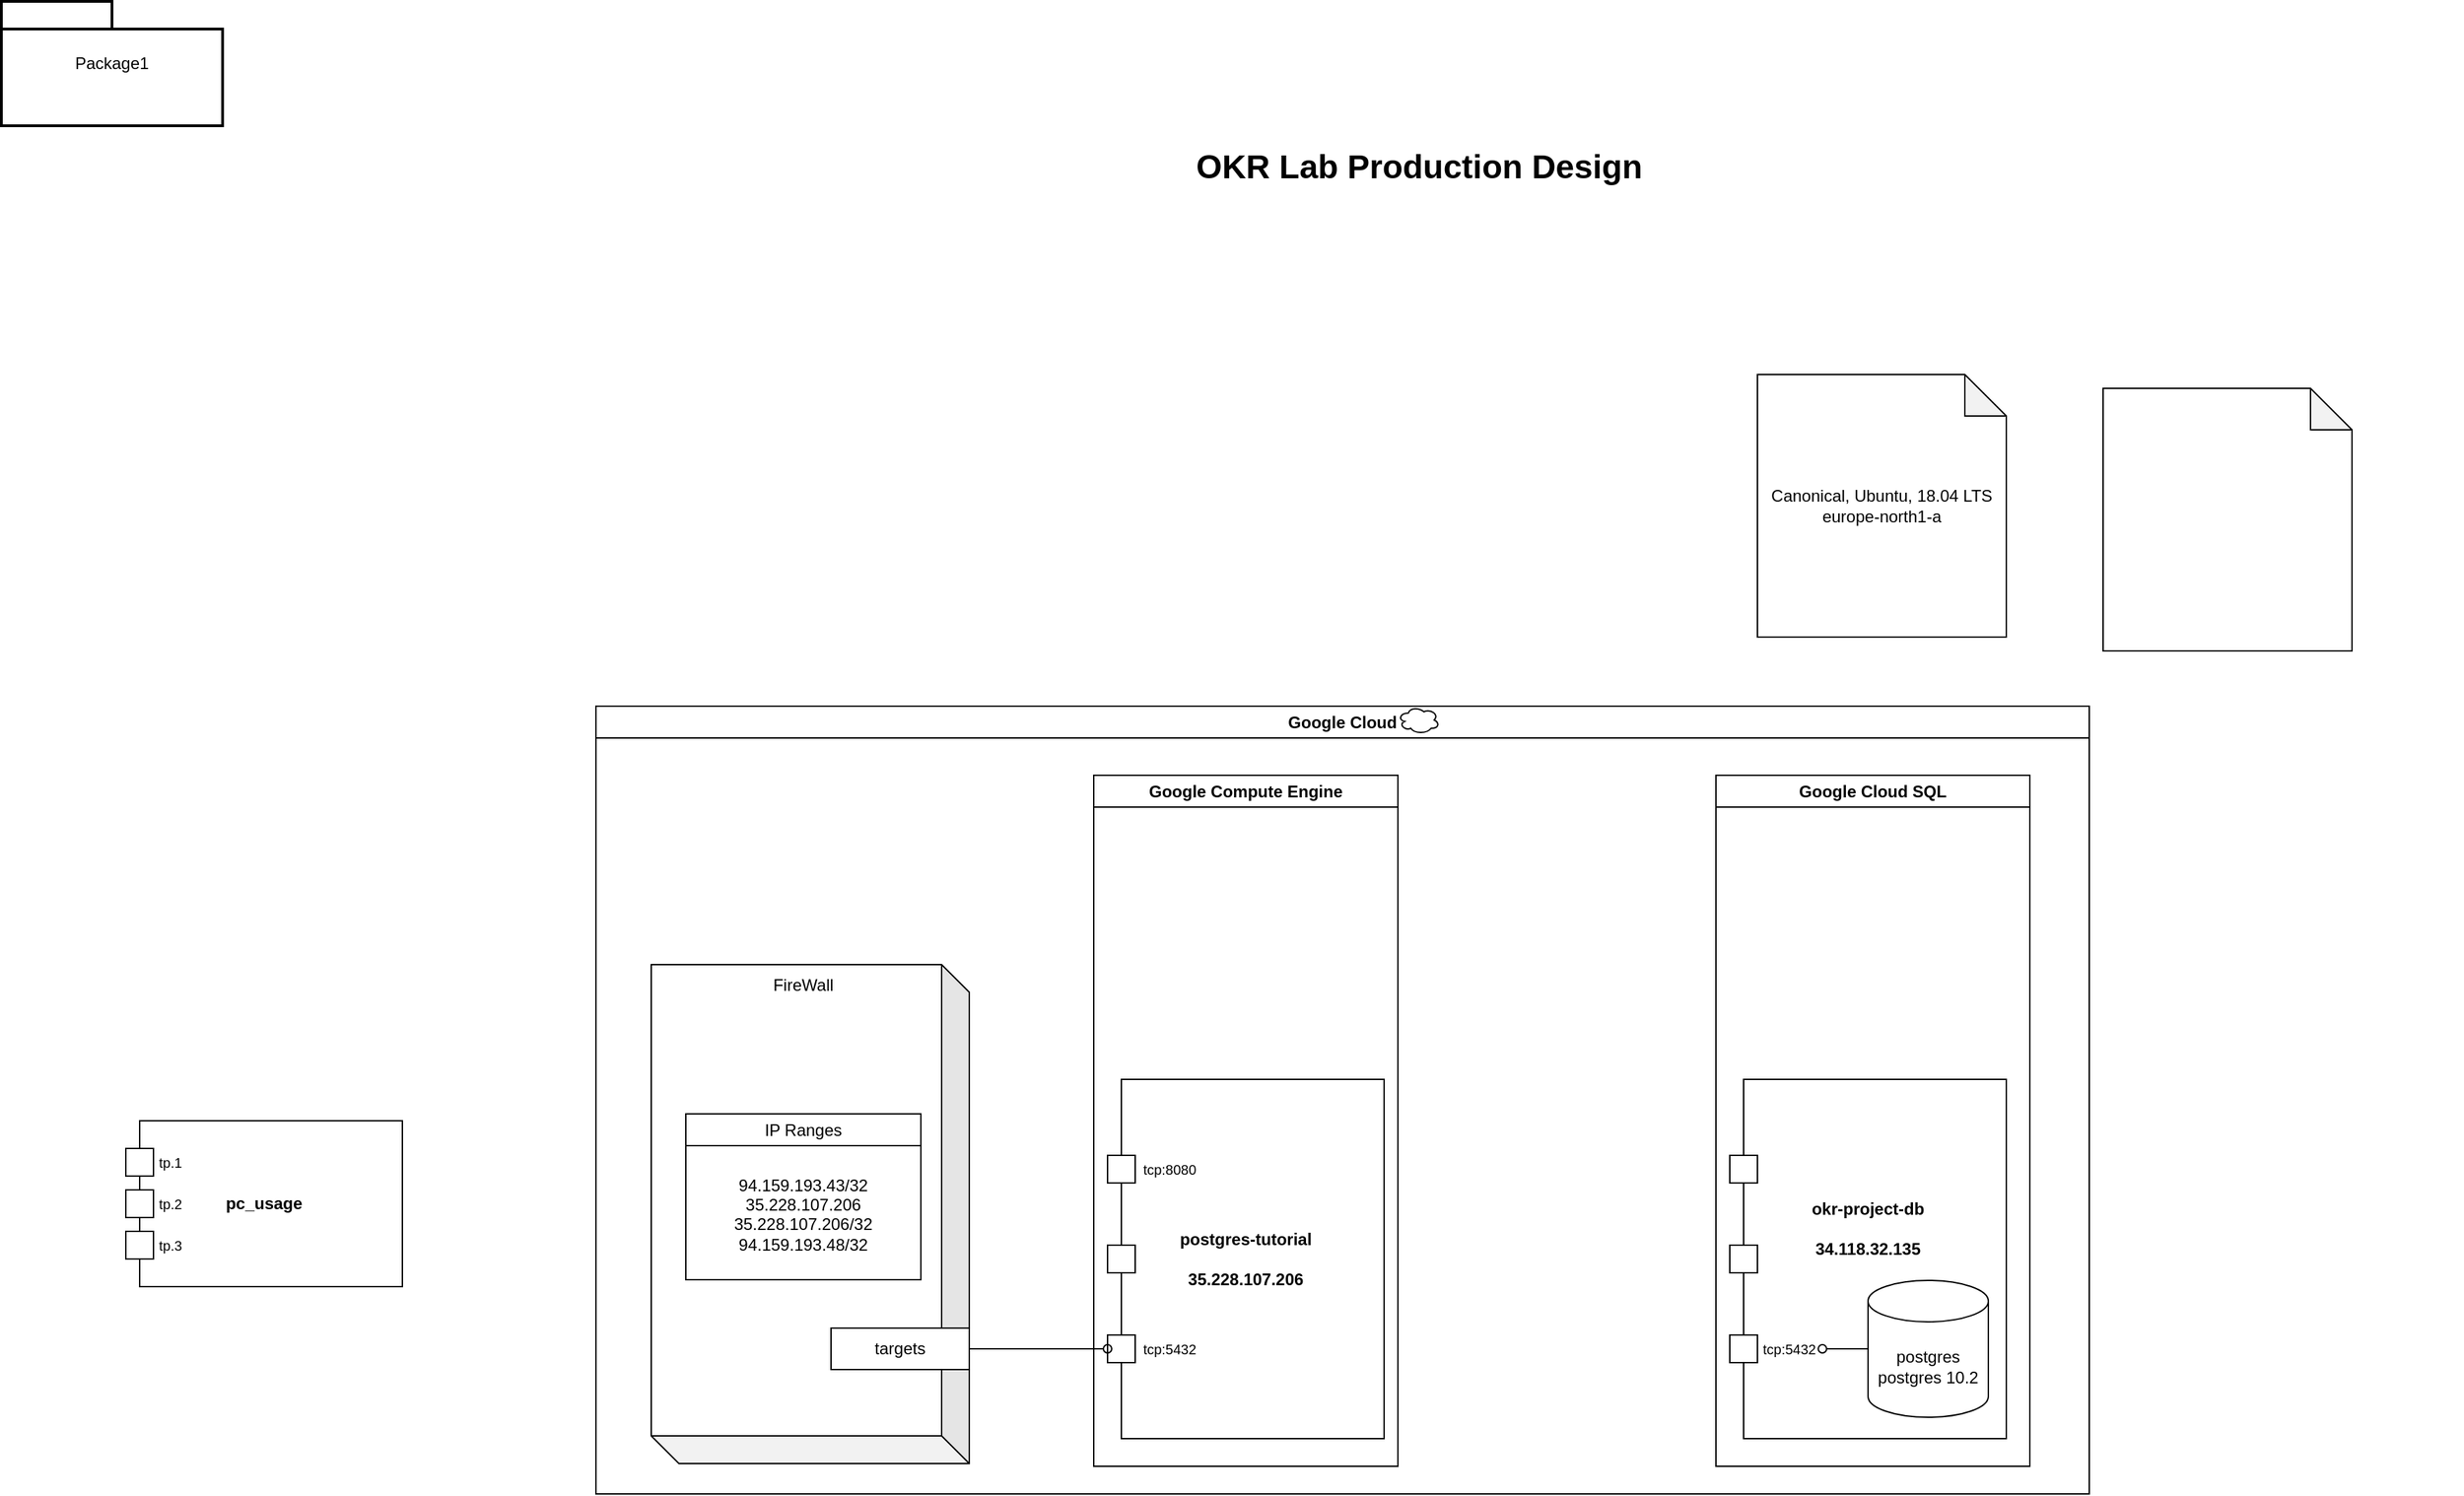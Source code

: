 <mxfile version="20.6.0" type="github">
  <diagram name="Page-1" id="929967ad-93f9-6ef4-fab6-5d389245f69c">
    <mxGraphModel dx="2204" dy="1162" grid="1" gridSize="10" guides="1" tooltips="1" connect="1" arrows="1" fold="1" page="1" pageScale="1.5" pageWidth="1169" pageHeight="826" background="none" math="0" shadow="0">
      <root>
        <mxCell id="0" style=";html=1;" />
        <mxCell id="1" style=";html=1;" parent="0" />
        <mxCell id="cxOItKHasqJnhGXQ3bDC-30" value="Google Cloud" style="swimlane;whiteSpace=wrap;html=1;" vertex="1" parent="1">
          <mxGeometry x="590" y="750" width="1080" height="570" as="geometry" />
        </mxCell>
        <mxCell id="cxOItKHasqJnhGXQ3bDC-36" value="Google Cloud SQL" style="swimlane;whiteSpace=wrap;html=1;" vertex="1" parent="cxOItKHasqJnhGXQ3bDC-30">
          <mxGeometry x="810" y="50" width="227" height="500" as="geometry" />
        </mxCell>
        <mxCell id="cxOItKHasqJnhGXQ3bDC-25" value="&lt;div&gt;&lt;br&gt;&lt;/div&gt;&lt;div&gt;okr-project-db&lt;/div&gt;&lt;br&gt;34.118.32.135&lt;br&gt;&lt;br&gt;&lt;br&gt;&lt;br&gt;&lt;br&gt;" style="html=1;shape=mxgraph.sysml.itemFlowLeft;fontStyle=1;whiteSpace=wrap;align=center;" vertex="1" parent="cxOItKHasqJnhGXQ3bDC-36">
          <mxGeometry x="10" y="220" width="200" height="260" as="geometry" />
        </mxCell>
        <mxCell id="cxOItKHasqJnhGXQ3bDC-26" value="" style="resizable=0;html=1;align=left;spacingLeft=22;verticalAlign=middle;labelPosition=left;verticalLabelPosition=top;labelBackgroundColor=none;fontSize=10" connectable="0" vertex="1" parent="cxOItKHasqJnhGXQ3bDC-25">
          <mxGeometry y="65" as="geometry" />
        </mxCell>
        <mxCell id="cxOItKHasqJnhGXQ3bDC-27" value="" style="resizable=0;html=1;align=left;spacingLeft=22;verticalAlign=middle;labelPosition=left;verticalLabelPosition=top;labelBackgroundColor=none;fontSize=10" connectable="0" vertex="1" parent="cxOItKHasqJnhGXQ3bDC-25">
          <mxGeometry y="130" as="geometry" />
        </mxCell>
        <mxCell id="cxOItKHasqJnhGXQ3bDC-28" value="tcp:5432" style="resizable=0;html=1;align=left;spacingLeft=22;verticalAlign=middle;labelPosition=left;verticalLabelPosition=top;labelBackgroundColor=none;fontSize=10" connectable="0" vertex="1" parent="cxOItKHasqJnhGXQ3bDC-25">
          <mxGeometry y="195" as="geometry" />
        </mxCell>
        <mxCell id="cxOItKHasqJnhGXQ3bDC-43" value="postgres&lt;br&gt;postgres 10.2" style="shape=cylinder3;whiteSpace=wrap;html=1;boundedLbl=1;backgroundOutline=1;size=15;" vertex="1" parent="cxOItKHasqJnhGXQ3bDC-25">
          <mxGeometry x="100" y="145.48" width="87" height="99.05" as="geometry" />
        </mxCell>
        <mxCell id="cxOItKHasqJnhGXQ3bDC-44" style="rounded=0;orthogonalLoop=1;jettySize=auto;html=1;entryX=0.335;entryY=0.75;entryDx=0;entryDy=0;entryPerimeter=0;endArrow=oval;endFill=0;" edge="1" parent="cxOItKHasqJnhGXQ3bDC-25" source="cxOItKHasqJnhGXQ3bDC-43" target="cxOItKHasqJnhGXQ3bDC-25">
          <mxGeometry relative="1" as="geometry">
            <mxPoint x="77" y="200" as="targetPoint" />
          </mxGeometry>
        </mxCell>
        <mxCell id="cxOItKHasqJnhGXQ3bDC-29" value="Google Compute Engine" style="swimlane;whiteSpace=wrap;html=1;" vertex="1" parent="cxOItKHasqJnhGXQ3bDC-30">
          <mxGeometry x="360" y="50" width="220" height="500" as="geometry">
            <mxRectangle x="350" y="50" width="180" height="30" as="alternateBounds" />
          </mxGeometry>
        </mxCell>
        <mxCell id="cxOItKHasqJnhGXQ3bDC-21" value="postgres-tutorial&lt;br style=&quot;&quot;&gt;&lt;br&gt;35.228.107.206" style="html=1;shape=mxgraph.sysml.itemFlowLeft;fontStyle=1;whiteSpace=wrap;align=center;" vertex="1" parent="cxOItKHasqJnhGXQ3bDC-29">
          <mxGeometry x="10" y="220" width="200" height="260" as="geometry" />
        </mxCell>
        <mxCell id="cxOItKHasqJnhGXQ3bDC-22" value="" style="resizable=0;html=1;align=left;spacingLeft=22;verticalAlign=middle;labelPosition=left;verticalLabelPosition=top;labelBackgroundColor=none;fontSize=10" connectable="0" vertex="1" parent="cxOItKHasqJnhGXQ3bDC-21">
          <mxGeometry y="65" as="geometry" />
        </mxCell>
        <mxCell id="cxOItKHasqJnhGXQ3bDC-23" value="" style="resizable=0;html=1;align=left;spacingLeft=22;verticalAlign=middle;labelPosition=left;verticalLabelPosition=top;labelBackgroundColor=none;fontSize=10" connectable="0" vertex="1" parent="cxOItKHasqJnhGXQ3bDC-21">
          <mxGeometry y="130" as="geometry" />
        </mxCell>
        <mxCell id="cxOItKHasqJnhGXQ3bDC-24" value="" style="resizable=0;html=1;align=left;spacingLeft=22;verticalAlign=middle;labelPosition=left;verticalLabelPosition=top;labelBackgroundColor=none;fontSize=10" connectable="0" vertex="1" parent="cxOItKHasqJnhGXQ3bDC-21">
          <mxGeometry y="195" as="geometry" />
        </mxCell>
        <mxCell id="cxOItKHasqJnhGXQ3bDC-49" value="&lt;span style=&quot;font-size: 10px; text-align: left;&quot;&gt;tcp:8080&lt;/span&gt;" style="text;html=1;strokeColor=none;fillColor=none;align=center;verticalAlign=middle;whiteSpace=wrap;rounded=0;" vertex="1" parent="cxOItKHasqJnhGXQ3bDC-21">
          <mxGeometry x="20" y="32.5" width="50" height="65" as="geometry" />
        </mxCell>
        <mxCell id="cxOItKHasqJnhGXQ3bDC-50" value="&lt;span style=&quot;font-size: 10px; text-align: left;&quot;&gt;tcp:5432&lt;/span&gt;" style="text;html=1;strokeColor=none;fillColor=none;align=center;verticalAlign=middle;whiteSpace=wrap;rounded=0;" vertex="1" parent="cxOItKHasqJnhGXQ3bDC-21">
          <mxGeometry x="20" y="162.5" width="50" height="65" as="geometry" />
        </mxCell>
        <mxCell id="cxOItKHasqJnhGXQ3bDC-42" value="" style="shape=cube;whiteSpace=wrap;html=1;boundedLbl=1;backgroundOutline=0.5;darkOpacity=0.05;darkOpacity2=0.1;rotation=-180;" vertex="1" parent="cxOItKHasqJnhGXQ3bDC-30">
          <mxGeometry x="40" y="187" width="230" height="361" as="geometry" />
        </mxCell>
        <mxCell id="cxOItKHasqJnhGXQ3bDC-47" value="FireWall" style="text;html=1;strokeColor=none;fillColor=none;align=center;verticalAlign=middle;whiteSpace=wrap;rounded=0;" vertex="1" parent="cxOItKHasqJnhGXQ3bDC-30">
          <mxGeometry x="120" y="187" width="60" height="30" as="geometry" />
        </mxCell>
        <mxCell id="cxOItKHasqJnhGXQ3bDC-51" value="" style="endArrow=oval;html=1;rounded=0;entryX=0;entryY=0.75;entryDx=0;entryDy=0;exitX=1;exitY=0.5;exitDx=0;exitDy=0;endFill=0;" edge="1" parent="cxOItKHasqJnhGXQ3bDC-30" source="cxOItKHasqJnhGXQ3bDC-52" target="cxOItKHasqJnhGXQ3bDC-21">
          <mxGeometry width="50" height="50" relative="1" as="geometry">
            <mxPoint x="290" y="325" as="sourcePoint" />
            <mxPoint x="340" y="275" as="targetPoint" />
          </mxGeometry>
        </mxCell>
        <mxCell id="cxOItKHasqJnhGXQ3bDC-52" value="targets" style="rounded=0;whiteSpace=wrap;html=1;" vertex="1" parent="cxOItKHasqJnhGXQ3bDC-30">
          <mxGeometry x="170" y="450" width="100" height="30" as="geometry" />
        </mxCell>
        <mxCell id="cxOItKHasqJnhGXQ3bDC-61" value="&lt;span style=&quot;font-weight: normal;&quot;&gt;IP Ranges&lt;/span&gt;" style="swimlane;whiteSpace=wrap;html=1;" vertex="1" parent="cxOItKHasqJnhGXQ3bDC-30">
          <mxGeometry x="65" y="295" width="170" height="120" as="geometry" />
        </mxCell>
        <mxCell id="cxOItKHasqJnhGXQ3bDC-62" value="&lt;span style=&quot;text-align: left;&quot;&gt;94.159.193.43/32&lt;br&gt;&lt;/span&gt;&lt;span style=&quot;text-align: left;&quot;&gt;35.228.107.206&lt;br&gt;&lt;/span&gt;&lt;span style=&quot;text-align: left;&quot;&gt;35.228.107.206/32&lt;br&gt;&lt;/span&gt;&lt;span style=&quot;text-align: left;&quot;&gt;94.159.193.48/32&lt;br&gt;&lt;/span&gt;&lt;span style=&quot;text-align: left;&quot;&gt;&lt;br&gt;&lt;/span&gt;" style="text;html=1;strokeColor=none;fillColor=none;align=center;verticalAlign=middle;whiteSpace=wrap;rounded=0;" vertex="1" parent="cxOItKHasqJnhGXQ3bDC-61">
          <mxGeometry x="20" y="40" width="130" height="80" as="geometry" />
        </mxCell>
        <mxCell id="cxOItKHasqJnhGXQ3bDC-63" value="" style="ellipse;shape=cloud;whiteSpace=wrap;html=1;" vertex="1" parent="cxOItKHasqJnhGXQ3bDC-30">
          <mxGeometry x="580" width="30" height="20" as="geometry" />
        </mxCell>
        <mxCell id="1672d66443f91eb5-23" value="OKR Lab Production Design&lt;br&gt;" style="text;strokeColor=none;fillColor=none;html=1;fontSize=24;fontStyle=1;verticalAlign=middle;align=center;" parent="1" vertex="1">
          <mxGeometry x="430" y="340" width="1510" height="40" as="geometry" />
        </mxCell>
        <mxCell id="cxOItKHasqJnhGXQ3bDC-3" value="Package1" style="shape=folder;tabWidth=80;tabHeight=20;tabPosition=left;strokeWidth=2;html=1;whiteSpace=wrap;align=center;" vertex="1" parent="1">
          <mxGeometry x="160" y="240" width="160" height="90" as="geometry" />
        </mxCell>
        <mxCell id="cxOItKHasqJnhGXQ3bDC-5" value="pc_usage" style="html=1;shape=mxgraph.sysml.itemFlowLeft;fontStyle=1;whiteSpace=wrap;align=center;" vertex="1" parent="1">
          <mxGeometry x="250" y="1050" width="200" height="120" as="geometry" />
        </mxCell>
        <mxCell id="cxOItKHasqJnhGXQ3bDC-6" value="tp.1" style="resizable=0;html=1;align=left;spacingLeft=22;verticalAlign=middle;labelPosition=left;verticalLabelPosition=top;labelBackgroundColor=none;fontSize=10" connectable="0" vertex="1" parent="cxOItKHasqJnhGXQ3bDC-5">
          <mxGeometry y="30" as="geometry" />
        </mxCell>
        <mxCell id="cxOItKHasqJnhGXQ3bDC-7" value="tp.2" style="resizable=0;html=1;align=left;spacingLeft=22;verticalAlign=middle;labelPosition=left;verticalLabelPosition=top;labelBackgroundColor=none;fontSize=10" connectable="0" vertex="1" parent="cxOItKHasqJnhGXQ3bDC-5">
          <mxGeometry y="60" as="geometry" />
        </mxCell>
        <mxCell id="cxOItKHasqJnhGXQ3bDC-8" value="tp.3" style="resizable=0;html=1;align=left;spacingLeft=22;verticalAlign=middle;labelPosition=left;verticalLabelPosition=top;labelBackgroundColor=none;fontSize=10" connectable="0" vertex="1" parent="cxOItKHasqJnhGXQ3bDC-5">
          <mxGeometry y="90" as="geometry" />
        </mxCell>
        <mxCell id="cxOItKHasqJnhGXQ3bDC-45" value="Canonical, Ubuntu, 18.04 LTS&lt;br&gt;europe-north1-a" style="shape=note;whiteSpace=wrap;html=1;backgroundOutline=1;darkOpacity=0.05;" vertex="1" parent="1">
          <mxGeometry x="1430" y="510" width="180" height="190" as="geometry" />
        </mxCell>
        <mxCell id="cxOItKHasqJnhGXQ3bDC-46" value="" style="shape=note;whiteSpace=wrap;html=1;backgroundOutline=1;darkOpacity=0.05;" vertex="1" parent="1">
          <mxGeometry x="1680" y="520" width="180" height="190" as="geometry" />
        </mxCell>
      </root>
    </mxGraphModel>
  </diagram>
</mxfile>
